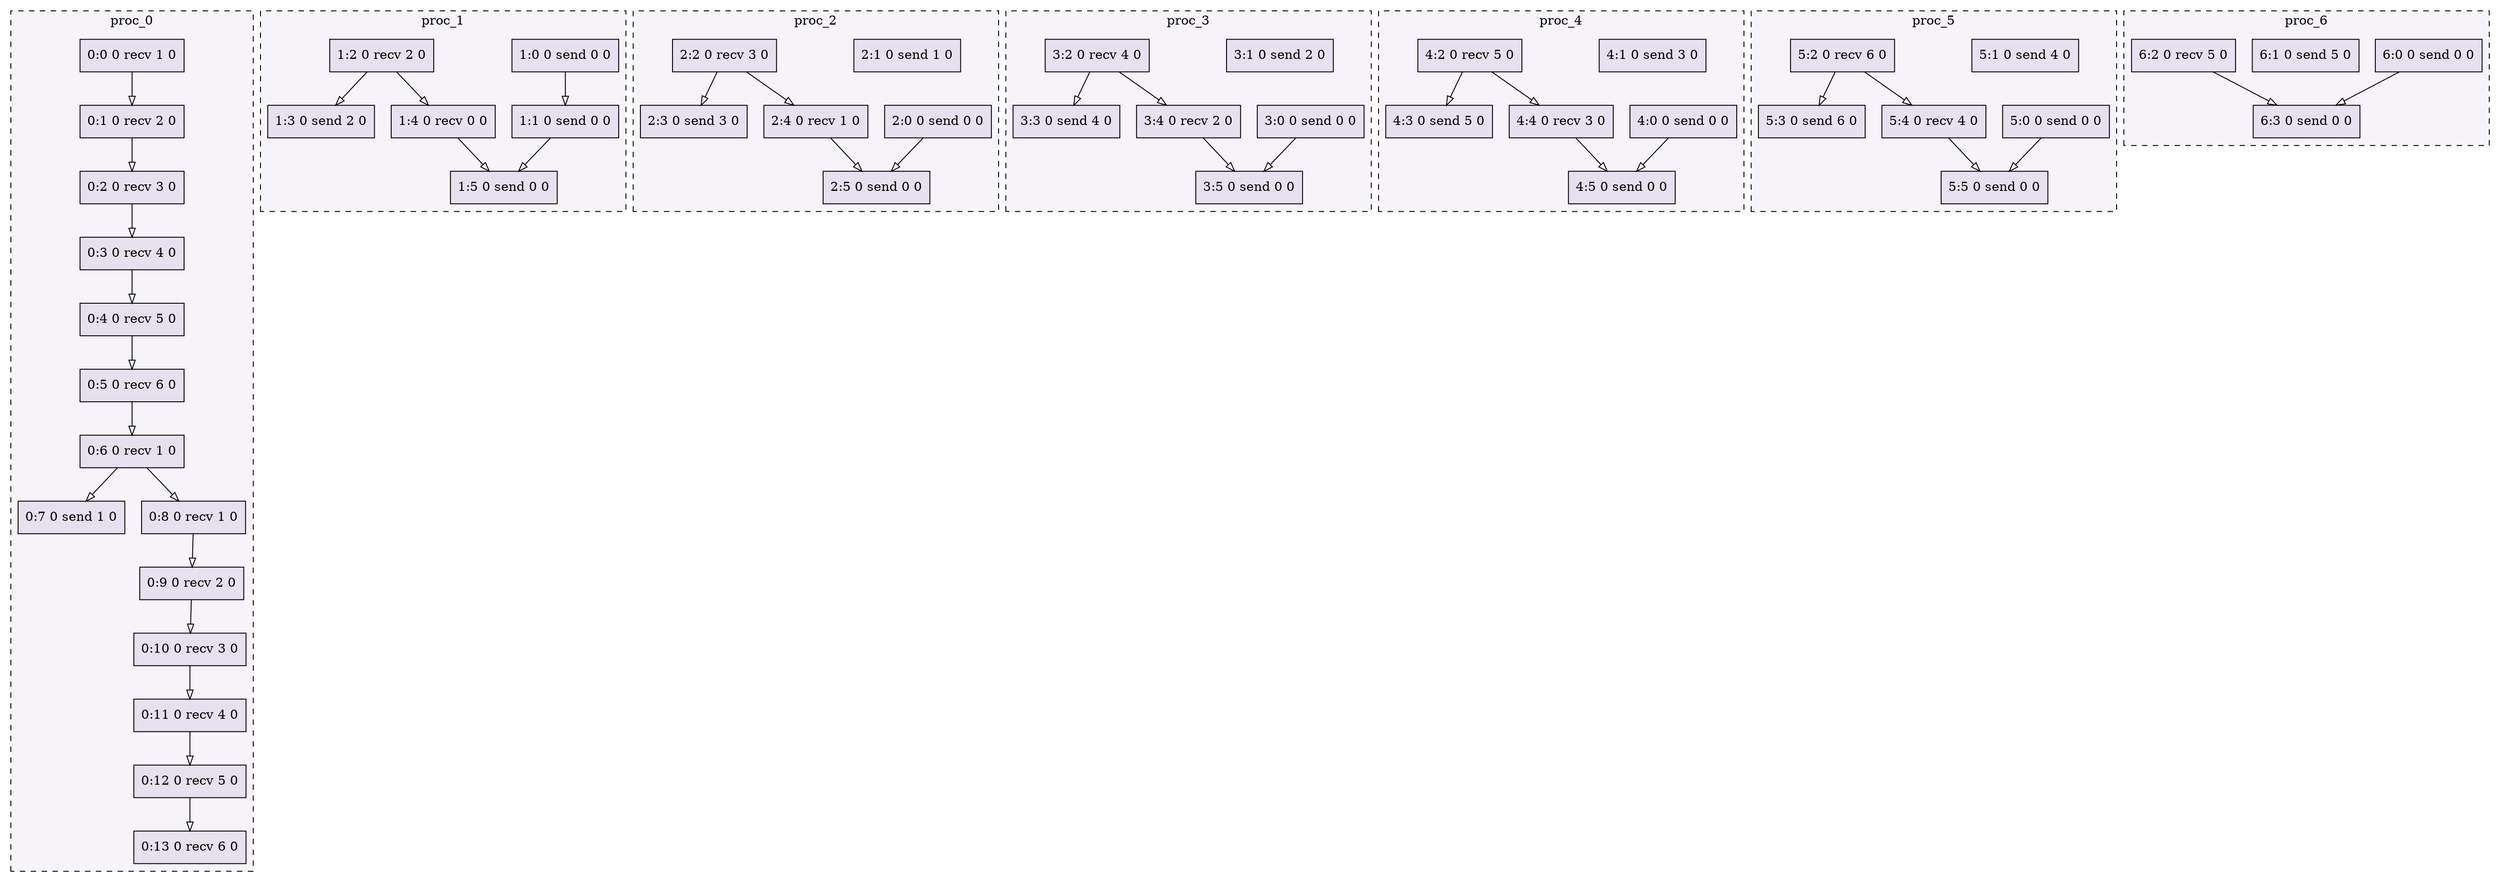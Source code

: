 digraph{node[shape=record style=filled colorscheme=purd9 fillcolor=2];subgraph cluster0{style=dashed;colorscheme=purd9;bgcolor=1;edge[arrowhead=empty];label=proc_0;0[label="0:0 0 recv 1 0"];1[label="0:1 0 recv 2 0"];2[label="0:2 0 recv 3 0"];3[label="0:3 0 recv 4 0"];4[label="0:4 0 recv 5 0"];5[label="0:5 0 recv 6 0"];6[label="0:6 0 recv 1 0"];7[label="0:7 0 send 1 0"];8[label="0:8 0 recv 1 0"];9[label="0:9 0 recv 2 0"];10[label="0:10 0 recv 3 0"];11[label="0:11 0 recv 4 0"];12[label="0:12 0 recv 5 0"];13[label="0:13 0 recv 6 0"];0->1;1->2;2->3;3->4;4->5;5->6;6->7;6->8;8->9;9->10;10->11;11->12;12->13;}subgraph cluster1{style=dashed;colorscheme=purd9;bgcolor=1;edge[arrowhead=empty];label=proc_1;14[label="1:0 0 send 0 0"];15[label="1:1 0 send 0 0"];16[label="1:2 0 recv 2 0"];17[label="1:3 0 send 2 0"];18[label="1:4 0 recv 0 0"];19[label="1:5 0 send 0 0"];14->15;16->17;16->18;18->19;15->19;}subgraph cluster2{style=dashed;colorscheme=purd9;bgcolor=1;edge[arrowhead=empty];label=proc_2;20[label="2:0 0 send 0 0"];21[label="2:1 0 send 1 0"];22[label="2:2 0 recv 3 0"];23[label="2:3 0 send 3 0"];24[label="2:4 0 recv 1 0"];25[label="2:5 0 send 0 0"];22->23;22->24;24->25;20->25;}subgraph cluster3{style=dashed;colorscheme=purd9;bgcolor=1;edge[arrowhead=empty];label=proc_3;26[label="3:0 0 send 0 0"];27[label="3:1 0 send 2 0"];28[label="3:2 0 recv 4 0"];29[label="3:3 0 send 4 0"];30[label="3:4 0 recv 2 0"];31[label="3:5 0 send 0 0"];28->29;28->30;30->31;26->31;}subgraph cluster4{style=dashed;colorscheme=purd9;bgcolor=1;edge[arrowhead=empty];label=proc_4;32[label="4:0 0 send 0 0"];33[label="4:1 0 send 3 0"];34[label="4:2 0 recv 5 0"];35[label="4:3 0 send 5 0"];36[label="4:4 0 recv 3 0"];37[label="4:5 0 send 0 0"];34->35;34->36;36->37;32->37;}subgraph cluster5{style=dashed;colorscheme=purd9;bgcolor=1;edge[arrowhead=empty];label=proc_5;38[label="5:0 0 send 0 0"];39[label="5:1 0 send 4 0"];40[label="5:2 0 recv 6 0"];41[label="5:3 0 send 6 0"];42[label="5:4 0 recv 4 0"];43[label="5:5 0 send 0 0"];40->41;40->42;42->43;38->43;}subgraph cluster6{style=dashed;colorscheme=purd9;bgcolor=1;edge[arrowhead=empty];label=proc_6;44[label="6:0 0 send 0 0"];45[label="6:1 0 send 5 0"];46[label="6:2 0 recv 5 0"];47[label="6:3 0 send 0 0"];46->47;44->47;}}